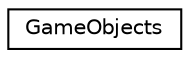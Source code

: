 digraph "Graphical Class Hierarchy"
{
 // LATEX_PDF_SIZE
  edge [fontname="Helvetica",fontsize="10",labelfontname="Helvetica",labelfontsize="10"];
  node [fontname="Helvetica",fontsize="10",shape=record];
  rankdir="LR";
  Node0 [label="GameObjects",height=0.2,width=0.4,color="black", fillcolor="white", style="filled",URL="$structGameObjects.html",tooltip="Contains all the objects defined in the objects.json file."];
}

